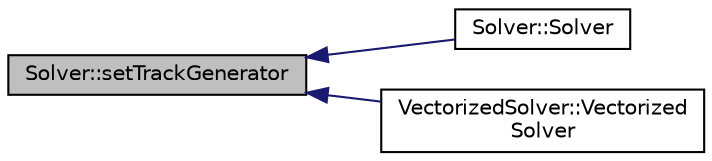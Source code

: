 digraph "Solver::setTrackGenerator"
{
  edge [fontname="Helvetica",fontsize="10",labelfontname="Helvetica",labelfontsize="10"];
  node [fontname="Helvetica",fontsize="10",shape=record];
  rankdir="LR";
  Node1 [label="Solver::setTrackGenerator",height=0.2,width=0.4,color="black", fillcolor="grey75", style="filled" fontcolor="black"];
  Node1 -> Node2 [dir="back",color="midnightblue",fontsize="10",style="solid",fontname="Helvetica"];
  Node2 [label="Solver::Solver",height=0.2,width=0.4,color="black", fillcolor="white", style="filled",URL="$classSolver.html#aa695c4bdcdb0664b2c55c87f2dc7ec6a",tooltip="Constructor initializes an empty Solver class with array pointers set to NULL."];
  Node1 -> Node3 [dir="back",color="midnightblue",fontsize="10",style="solid",fontname="Helvetica"];
  Node3 [label="VectorizedSolver::Vectorized\lSolver",height=0.2,width=0.4,color="black", fillcolor="white", style="filled",URL="$classVectorizedSolver.html#a4115f20eeaf814518521c75568045794",tooltip="Constructor initializes empty arrays for source, flux, etc."];
}
